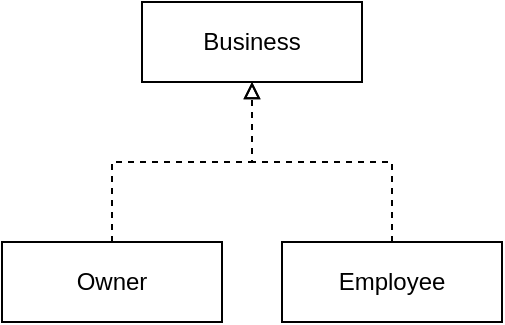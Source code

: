 <mxfile version="21.6.5" type="device">
  <diagram name="Page-1" id="5SvmHuKXJBpUvMMgy40t">
    <mxGraphModel dx="880" dy="511" grid="1" gridSize="10" guides="1" tooltips="1" connect="1" arrows="1" fold="1" page="1" pageScale="1" pageWidth="1169" pageHeight="827" math="0" shadow="0">
      <root>
        <mxCell id="0" />
        <mxCell id="1" parent="0" />
        <mxCell id="BV5hf1cZSZyRzrNl-DUj-41" value="Business" style="html=1;whiteSpace=wrap;" vertex="1" parent="1">
          <mxGeometry x="70" width="110" height="40" as="geometry" />
        </mxCell>
        <mxCell id="BV5hf1cZSZyRzrNl-DUj-42" value="Owner" style="html=1;whiteSpace=wrap;" vertex="1" parent="1">
          <mxGeometry y="120" width="110" height="40" as="geometry" />
        </mxCell>
        <mxCell id="BV5hf1cZSZyRzrNl-DUj-43" value="Employee" style="html=1;whiteSpace=wrap;" vertex="1" parent="1">
          <mxGeometry x="140" y="120" width="110" height="40" as="geometry" />
        </mxCell>
        <mxCell id="BV5hf1cZSZyRzrNl-DUj-44" value="" style="edgeStyle=elbowEdgeStyle;html=1;endArrow=block;elbow=vertical;endFill=0;dashed=1;rounded=0;entryX=0.5;entryY=1;entryDx=0;entryDy=0;exitX=0.5;exitY=0;exitDx=0;exitDy=0;" edge="1" parent="1" source="BV5hf1cZSZyRzrNl-DUj-42" target="BV5hf1cZSZyRzrNl-DUj-41">
          <mxGeometry width="100" height="75" relative="1" as="geometry">
            <mxPoint x="60" y="120" as="sourcePoint" />
            <mxPoint x="160" y="45" as="targetPoint" />
          </mxGeometry>
        </mxCell>
        <mxCell id="BV5hf1cZSZyRzrNl-DUj-45" value="" style="edgeStyle=elbowEdgeStyle;html=1;endArrow=block;elbow=vertical;endFill=0;dashed=1;rounded=0;entryX=0.5;entryY=1;entryDx=0;entryDy=0;exitX=0.5;exitY=0;exitDx=0;exitDy=0;" edge="1" parent="1" source="BV5hf1cZSZyRzrNl-DUj-43" target="BV5hf1cZSZyRzrNl-DUj-41">
          <mxGeometry width="100" height="75" relative="1" as="geometry">
            <mxPoint x="360" y="135" as="sourcePoint" />
            <mxPoint x="460" y="60" as="targetPoint" />
          </mxGeometry>
        </mxCell>
      </root>
    </mxGraphModel>
  </diagram>
</mxfile>
